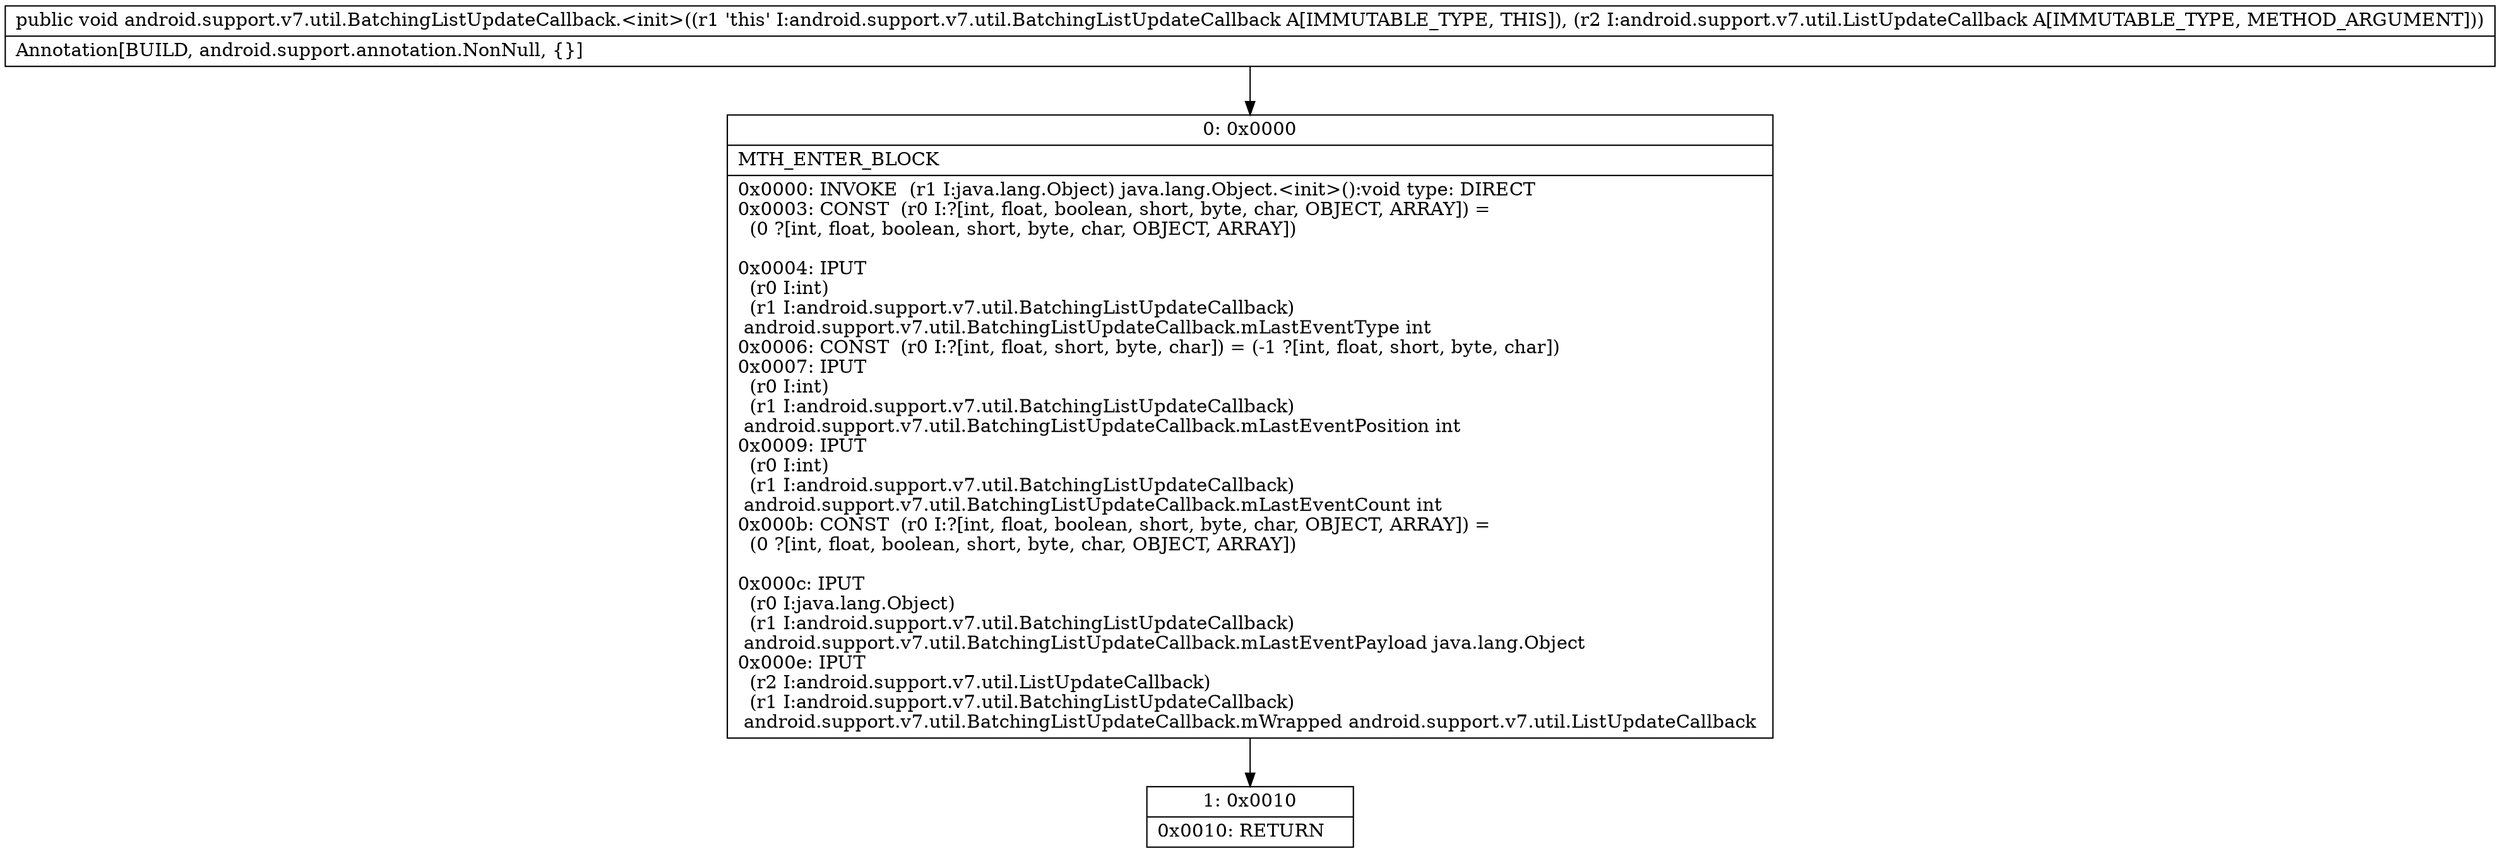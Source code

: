digraph "CFG forandroid.support.v7.util.BatchingListUpdateCallback.\<init\>(Landroid\/support\/v7\/util\/ListUpdateCallback;)V" {
Node_0 [shape=record,label="{0\:\ 0x0000|MTH_ENTER_BLOCK\l|0x0000: INVOKE  (r1 I:java.lang.Object) java.lang.Object.\<init\>():void type: DIRECT \l0x0003: CONST  (r0 I:?[int, float, boolean, short, byte, char, OBJECT, ARRAY]) = \l  (0 ?[int, float, boolean, short, byte, char, OBJECT, ARRAY])\l \l0x0004: IPUT  \l  (r0 I:int)\l  (r1 I:android.support.v7.util.BatchingListUpdateCallback)\l android.support.v7.util.BatchingListUpdateCallback.mLastEventType int \l0x0006: CONST  (r0 I:?[int, float, short, byte, char]) = (\-1 ?[int, float, short, byte, char]) \l0x0007: IPUT  \l  (r0 I:int)\l  (r1 I:android.support.v7.util.BatchingListUpdateCallback)\l android.support.v7.util.BatchingListUpdateCallback.mLastEventPosition int \l0x0009: IPUT  \l  (r0 I:int)\l  (r1 I:android.support.v7.util.BatchingListUpdateCallback)\l android.support.v7.util.BatchingListUpdateCallback.mLastEventCount int \l0x000b: CONST  (r0 I:?[int, float, boolean, short, byte, char, OBJECT, ARRAY]) = \l  (0 ?[int, float, boolean, short, byte, char, OBJECT, ARRAY])\l \l0x000c: IPUT  \l  (r0 I:java.lang.Object)\l  (r1 I:android.support.v7.util.BatchingListUpdateCallback)\l android.support.v7.util.BatchingListUpdateCallback.mLastEventPayload java.lang.Object \l0x000e: IPUT  \l  (r2 I:android.support.v7.util.ListUpdateCallback)\l  (r1 I:android.support.v7.util.BatchingListUpdateCallback)\l android.support.v7.util.BatchingListUpdateCallback.mWrapped android.support.v7.util.ListUpdateCallback \l}"];
Node_1 [shape=record,label="{1\:\ 0x0010|0x0010: RETURN   \l}"];
MethodNode[shape=record,label="{public void android.support.v7.util.BatchingListUpdateCallback.\<init\>((r1 'this' I:android.support.v7.util.BatchingListUpdateCallback A[IMMUTABLE_TYPE, THIS]), (r2 I:android.support.v7.util.ListUpdateCallback A[IMMUTABLE_TYPE, METHOD_ARGUMENT]))  | Annotation[BUILD, android.support.annotation.NonNull, \{\}]\l}"];
MethodNode -> Node_0;
Node_0 -> Node_1;
}

